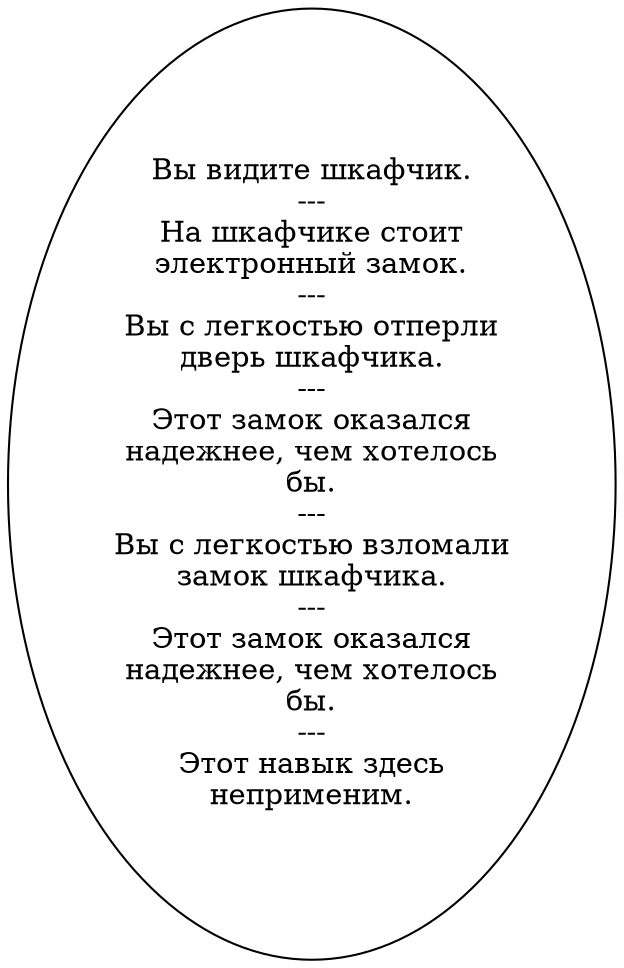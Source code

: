 digraph glocabn {
  "start" [style=filled       fillcolor="#FFFFFF"       color="#000000"]
  "start" [label="Вы видите шкафчик.\n---\nНа шкафчике стоит\nэлектронный замок.\n---\nВы с легкостью отперли\nдверь шкафчика.\n---\nЭтот замок оказался\nнадежнее, чем хотелось\nбы.\n---\nВы с легкостью взломали\nзамок шкафчика.\n---\nЭтот замок оказался\nнадежнее, чем хотелось\nбы.\n---\nЭтот навык здесь\nнеприменим."]
}